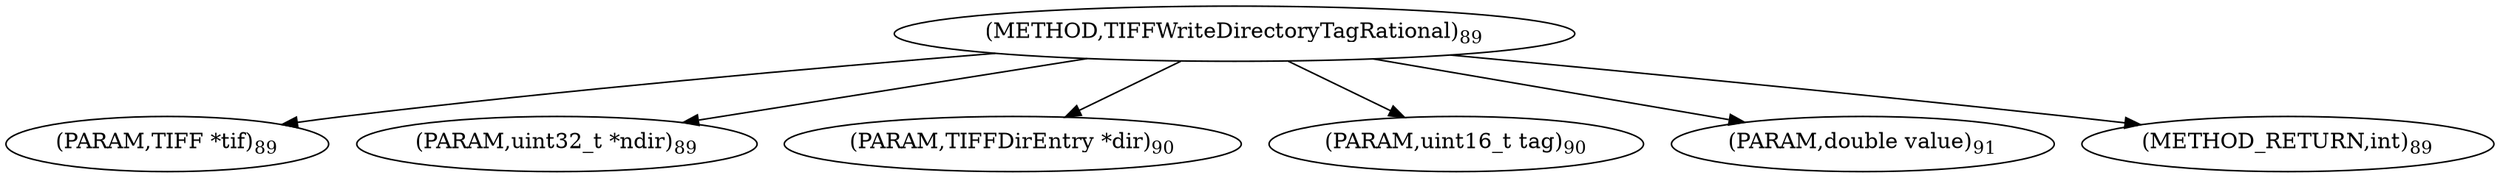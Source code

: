 digraph "TIFFWriteDirectoryTagRational" {  
"64060" [label = <(METHOD,TIFFWriteDirectoryTagRational)<SUB>89</SUB>> ]
"64061" [label = <(PARAM,TIFF *tif)<SUB>89</SUB>> ]
"64062" [label = <(PARAM,uint32_t *ndir)<SUB>89</SUB>> ]
"64063" [label = <(PARAM,TIFFDirEntry *dir)<SUB>90</SUB>> ]
"64064" [label = <(PARAM,uint16_t tag)<SUB>90</SUB>> ]
"64065" [label = <(PARAM,double value)<SUB>91</SUB>> ]
"64066" [label = <(METHOD_RETURN,int)<SUB>89</SUB>> ]
  "64060" -> "64061" 
  "64060" -> "64062" 
  "64060" -> "64063" 
  "64060" -> "64064" 
  "64060" -> "64065" 
  "64060" -> "64066" 
}
